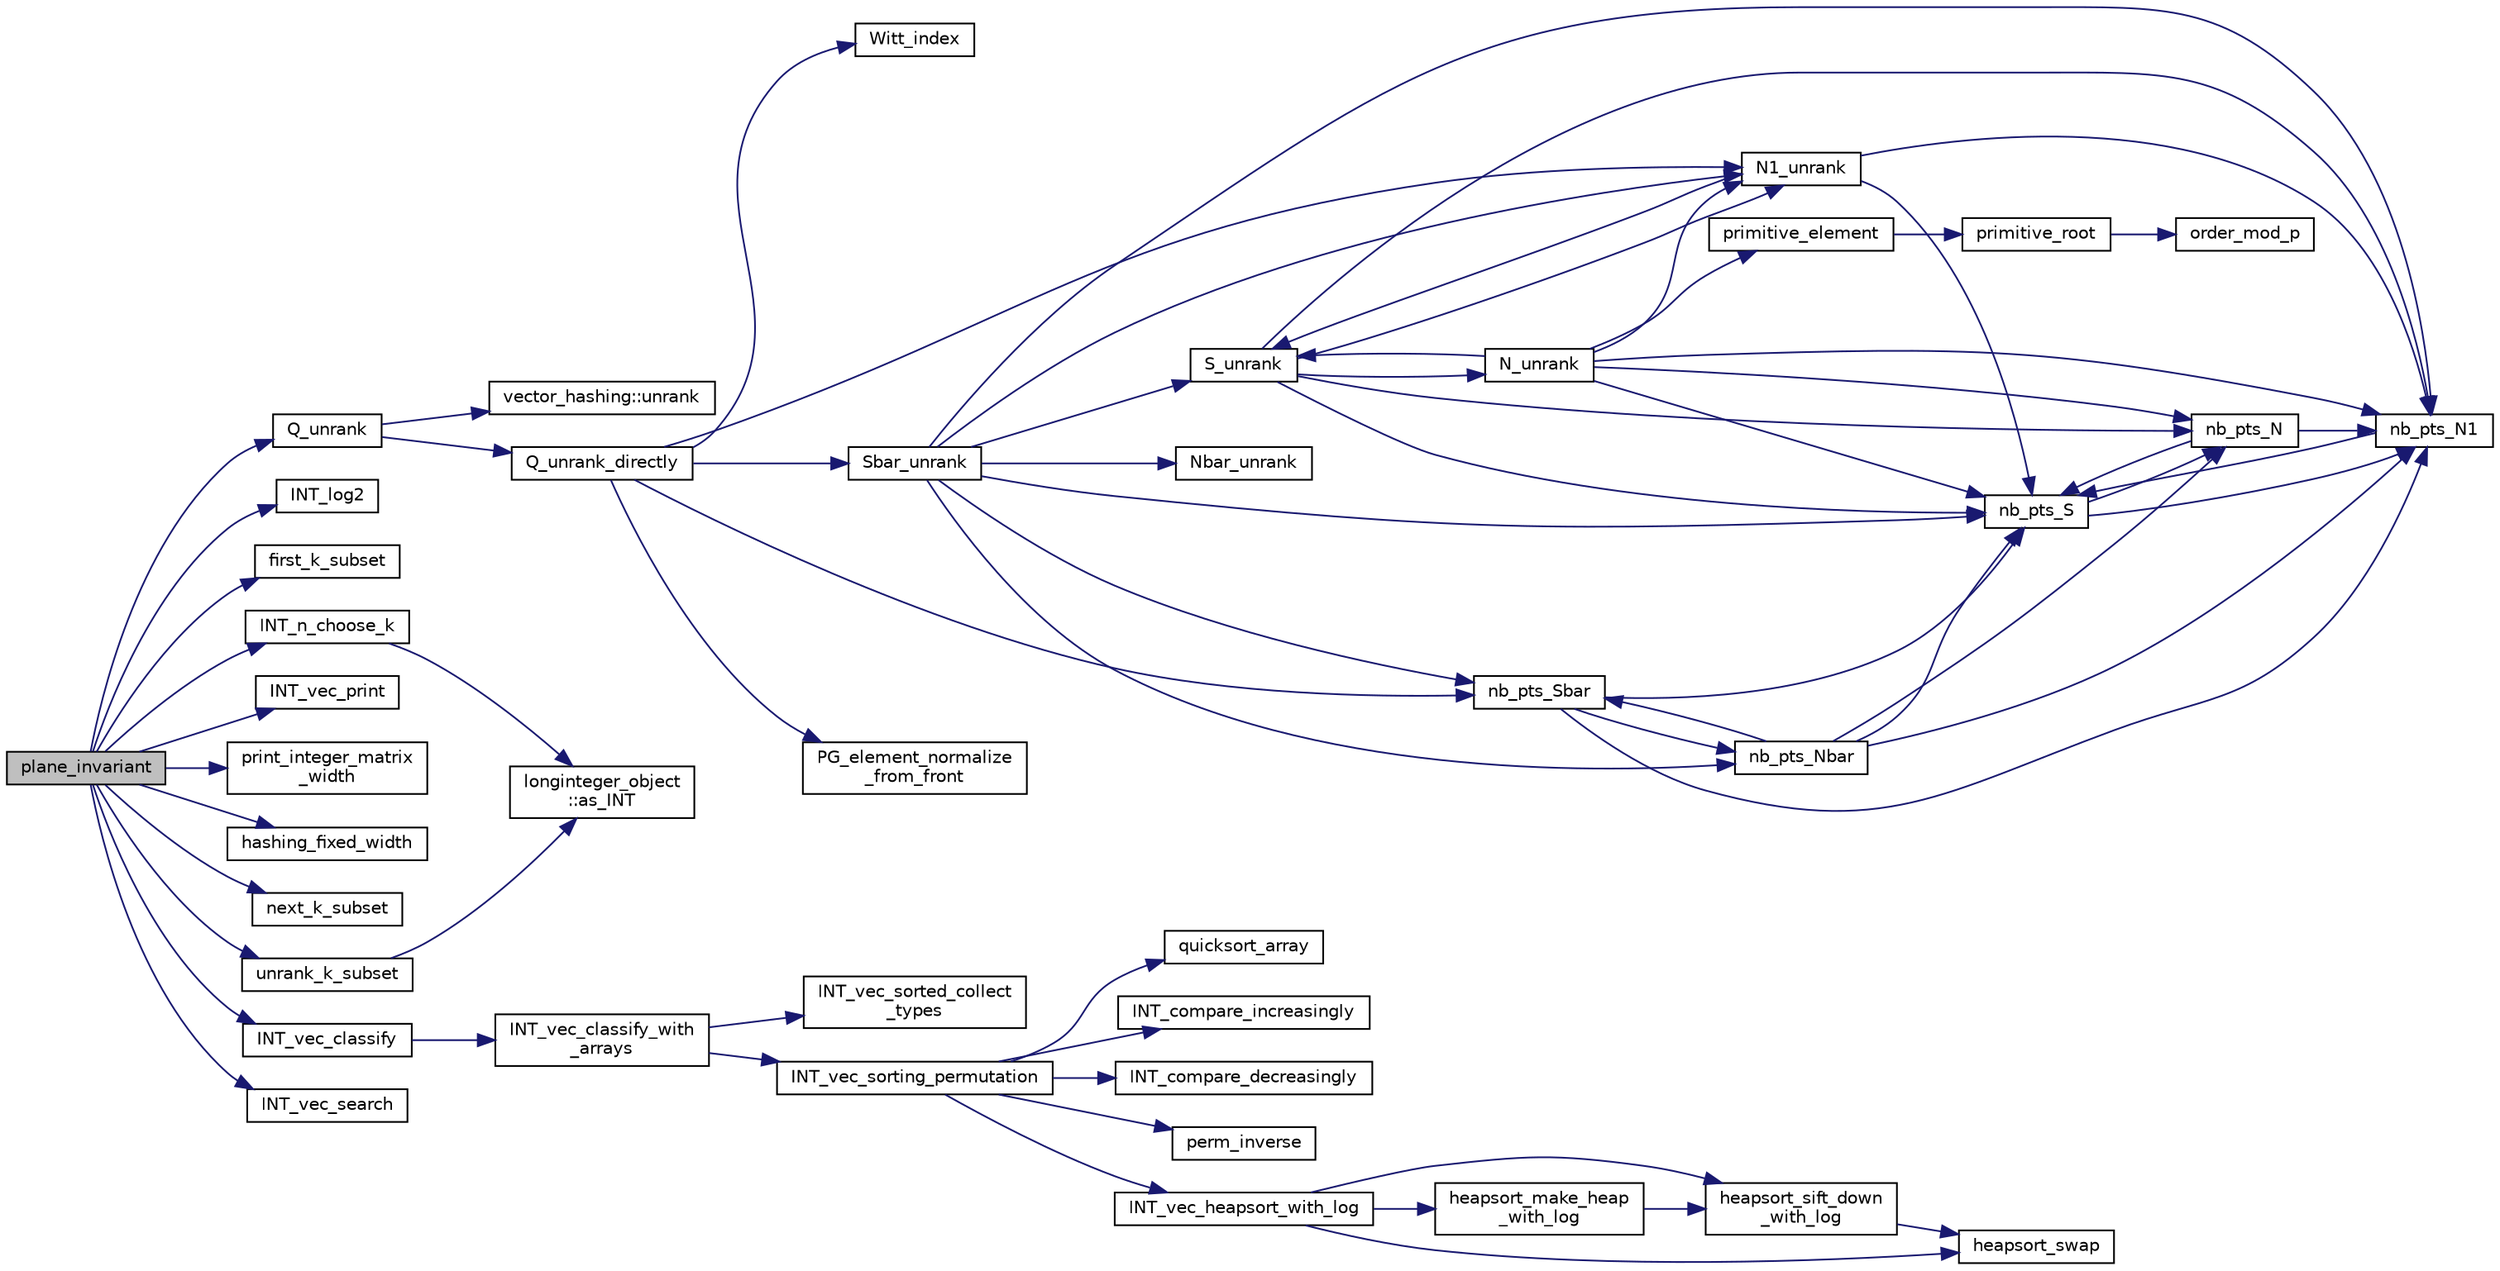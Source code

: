 digraph "plane_invariant"
{
  edge [fontname="Helvetica",fontsize="10",labelfontname="Helvetica",labelfontsize="10"];
  node [fontname="Helvetica",fontsize="10",shape=record];
  rankdir="LR";
  Node594 [label="plane_invariant",height=0.2,width=0.4,color="black", fillcolor="grey75", style="filled", fontcolor="black"];
  Node594 -> Node595 [color="midnightblue",fontsize="10",style="solid",fontname="Helvetica"];
  Node595 [label="INT_n_choose_k",height=0.2,width=0.4,color="black", fillcolor="white", style="filled",URL="$d2/d7c/combinatorics_8_c.html#aa74adc702e59feadb839f44c0aaec8f6"];
  Node595 -> Node596 [color="midnightblue",fontsize="10",style="solid",fontname="Helvetica"];
  Node596 [label="longinteger_object\l::as_INT",height=0.2,width=0.4,color="black", fillcolor="white", style="filled",URL="$dd/d7e/classlonginteger__object.html#afb992d4679a6741acc63c8bcba27971e"];
  Node594 -> Node597 [color="midnightblue",fontsize="10",style="solid",fontname="Helvetica"];
  Node597 [label="INT_log2",height=0.2,width=0.4,color="black", fillcolor="white", style="filled",URL="$de/dc5/algebra__and__number__theory_8h.html#af6c380949d2c2562c7053aef0543ec71"];
  Node594 -> Node598 [color="midnightblue",fontsize="10",style="solid",fontname="Helvetica"];
  Node598 [label="first_k_subset",height=0.2,width=0.4,color="black", fillcolor="white", style="filled",URL="$d2/d7c/combinatorics_8_c.html#ae927aec4a5b64166d7793be334fc82b5"];
  Node594 -> Node599 [color="midnightblue",fontsize="10",style="solid",fontname="Helvetica"];
  Node599 [label="Q_unrank",height=0.2,width=0.4,color="black", fillcolor="white", style="filled",URL="$d4/d67/geometry_8h.html#a6d02923d5b54ef796934e753e6f5b65b"];
  Node599 -> Node600 [color="midnightblue",fontsize="10",style="solid",fontname="Helvetica"];
  Node600 [label="vector_hashing::unrank",height=0.2,width=0.4,color="black", fillcolor="white", style="filled",URL="$d8/daa/classvector__hashing.html#abbebd3a96a6d27a34b9b49af99e2ed3d"];
  Node599 -> Node601 [color="midnightblue",fontsize="10",style="solid",fontname="Helvetica"];
  Node601 [label="Q_unrank_directly",height=0.2,width=0.4,color="black", fillcolor="white", style="filled",URL="$db/da0/lib_2foundations_2geometry_2orthogonal__points_8_c.html#a105e7e72249e78fcf0785c69099d90ce"];
  Node601 -> Node602 [color="midnightblue",fontsize="10",style="solid",fontname="Helvetica"];
  Node602 [label="Witt_index",height=0.2,width=0.4,color="black", fillcolor="white", style="filled",URL="$db/da0/lib_2foundations_2geometry_2orthogonal__points_8_c.html#ab3483ecb9859a6758f82b5327da50534"];
  Node601 -> Node603 [color="midnightblue",fontsize="10",style="solid",fontname="Helvetica"];
  Node603 [label="nb_pts_Sbar",height=0.2,width=0.4,color="black", fillcolor="white", style="filled",URL="$db/da0/lib_2foundations_2geometry_2orthogonal__points_8_c.html#a986dda26505c9934c771578b084f67cc"];
  Node603 -> Node604 [color="midnightblue",fontsize="10",style="solid",fontname="Helvetica"];
  Node604 [label="nb_pts_S",height=0.2,width=0.4,color="black", fillcolor="white", style="filled",URL="$db/da0/lib_2foundations_2geometry_2orthogonal__points_8_c.html#a9bc3dec6e722644d182738102c3e04f3"];
  Node604 -> Node605 [color="midnightblue",fontsize="10",style="solid",fontname="Helvetica"];
  Node605 [label="nb_pts_N",height=0.2,width=0.4,color="black", fillcolor="white", style="filled",URL="$db/da0/lib_2foundations_2geometry_2orthogonal__points_8_c.html#a93e16898c27b1d1c0a6405a7b0615ba6"];
  Node605 -> Node604 [color="midnightblue",fontsize="10",style="solid",fontname="Helvetica"];
  Node605 -> Node606 [color="midnightblue",fontsize="10",style="solid",fontname="Helvetica"];
  Node606 [label="nb_pts_N1",height=0.2,width=0.4,color="black", fillcolor="white", style="filled",URL="$db/da0/lib_2foundations_2geometry_2orthogonal__points_8_c.html#ae0f2e1c76523db67b4ec9629ccc35bc6"];
  Node606 -> Node604 [color="midnightblue",fontsize="10",style="solid",fontname="Helvetica"];
  Node604 -> Node606 [color="midnightblue",fontsize="10",style="solid",fontname="Helvetica"];
  Node603 -> Node607 [color="midnightblue",fontsize="10",style="solid",fontname="Helvetica"];
  Node607 [label="nb_pts_Nbar",height=0.2,width=0.4,color="black", fillcolor="white", style="filled",URL="$db/da0/lib_2foundations_2geometry_2orthogonal__points_8_c.html#a51b4684a176c6841fd3cd6c34c684c2c"];
  Node607 -> Node603 [color="midnightblue",fontsize="10",style="solid",fontname="Helvetica"];
  Node607 -> Node605 [color="midnightblue",fontsize="10",style="solid",fontname="Helvetica"];
  Node607 -> Node604 [color="midnightblue",fontsize="10",style="solid",fontname="Helvetica"];
  Node607 -> Node606 [color="midnightblue",fontsize="10",style="solid",fontname="Helvetica"];
  Node603 -> Node606 [color="midnightblue",fontsize="10",style="solid",fontname="Helvetica"];
  Node601 -> Node608 [color="midnightblue",fontsize="10",style="solid",fontname="Helvetica"];
  Node608 [label="Sbar_unrank",height=0.2,width=0.4,color="black", fillcolor="white", style="filled",URL="$db/da0/lib_2foundations_2geometry_2orthogonal__points_8_c.html#a65d9b9ccfff12dd92f4f4e8360701c98"];
  Node608 -> Node603 [color="midnightblue",fontsize="10",style="solid",fontname="Helvetica"];
  Node608 -> Node604 [color="midnightblue",fontsize="10",style="solid",fontname="Helvetica"];
  Node608 -> Node609 [color="midnightblue",fontsize="10",style="solid",fontname="Helvetica"];
  Node609 [label="S_unrank",height=0.2,width=0.4,color="black", fillcolor="white", style="filled",URL="$db/da0/lib_2foundations_2geometry_2orthogonal__points_8_c.html#a18964a35af25f1b4a85f4eaeb1543d92"];
  Node609 -> Node604 [color="midnightblue",fontsize="10",style="solid",fontname="Helvetica"];
  Node609 -> Node605 [color="midnightblue",fontsize="10",style="solid",fontname="Helvetica"];
  Node609 -> Node606 [color="midnightblue",fontsize="10",style="solid",fontname="Helvetica"];
  Node609 -> Node610 [color="midnightblue",fontsize="10",style="solid",fontname="Helvetica"];
  Node610 [label="N_unrank",height=0.2,width=0.4,color="black", fillcolor="white", style="filled",URL="$db/da0/lib_2foundations_2geometry_2orthogonal__points_8_c.html#ab79724bd19da3bc1b383550113f9d7aa"];
  Node610 -> Node604 [color="midnightblue",fontsize="10",style="solid",fontname="Helvetica"];
  Node610 -> Node605 [color="midnightblue",fontsize="10",style="solid",fontname="Helvetica"];
  Node610 -> Node609 [color="midnightblue",fontsize="10",style="solid",fontname="Helvetica"];
  Node610 -> Node606 [color="midnightblue",fontsize="10",style="solid",fontname="Helvetica"];
  Node610 -> Node611 [color="midnightblue",fontsize="10",style="solid",fontname="Helvetica"];
  Node611 [label="N1_unrank",height=0.2,width=0.4,color="black", fillcolor="white", style="filled",URL="$db/da0/lib_2foundations_2geometry_2orthogonal__points_8_c.html#aa9427e27f7f207c1baff3a34cc5d78cf"];
  Node611 -> Node604 [color="midnightblue",fontsize="10",style="solid",fontname="Helvetica"];
  Node611 -> Node606 [color="midnightblue",fontsize="10",style="solid",fontname="Helvetica"];
  Node611 -> Node609 [color="midnightblue",fontsize="10",style="solid",fontname="Helvetica"];
  Node610 -> Node612 [color="midnightblue",fontsize="10",style="solid",fontname="Helvetica"];
  Node612 [label="primitive_element",height=0.2,width=0.4,color="black", fillcolor="white", style="filled",URL="$db/da0/lib_2foundations_2geometry_2orthogonal__points_8_c.html#a97350390ec02c8cd9f54751708e28768"];
  Node612 -> Node613 [color="midnightblue",fontsize="10",style="solid",fontname="Helvetica"];
  Node613 [label="primitive_root",height=0.2,width=0.4,color="black", fillcolor="white", style="filled",URL="$de/dc5/algebra__and__number__theory_8h.html#a0b6f7619d12ff2c4e60b852b820b0972"];
  Node613 -> Node614 [color="midnightblue",fontsize="10",style="solid",fontname="Helvetica"];
  Node614 [label="order_mod_p",height=0.2,width=0.4,color="black", fillcolor="white", style="filled",URL="$df/dda/number__theory_8_c.html#aa38aa7e68ab81726a4462995135456b2"];
  Node609 -> Node611 [color="midnightblue",fontsize="10",style="solid",fontname="Helvetica"];
  Node608 -> Node607 [color="midnightblue",fontsize="10",style="solid",fontname="Helvetica"];
  Node608 -> Node606 [color="midnightblue",fontsize="10",style="solid",fontname="Helvetica"];
  Node608 -> Node615 [color="midnightblue",fontsize="10",style="solid",fontname="Helvetica"];
  Node615 [label="Nbar_unrank",height=0.2,width=0.4,color="black", fillcolor="white", style="filled",URL="$db/da0/lib_2foundations_2geometry_2orthogonal__points_8_c.html#ad641d8fb061c898a2c18266e263fb278"];
  Node608 -> Node611 [color="midnightblue",fontsize="10",style="solid",fontname="Helvetica"];
  Node601 -> Node616 [color="midnightblue",fontsize="10",style="solid",fontname="Helvetica"];
  Node616 [label="PG_element_normalize\l_from_front",height=0.2,width=0.4,color="black", fillcolor="white", style="filled",URL="$d4/d67/geometry_8h.html#af675caf5f9975573455c8d93cb56bf95"];
  Node601 -> Node611 [color="midnightblue",fontsize="10",style="solid",fontname="Helvetica"];
  Node594 -> Node617 [color="midnightblue",fontsize="10",style="solid",fontname="Helvetica"];
  Node617 [label="INT_vec_print",height=0.2,width=0.4,color="black", fillcolor="white", style="filled",URL="$df/dbf/sajeeb_8_c.html#a79a5901af0b47dd0d694109543c027fe"];
  Node594 -> Node618 [color="midnightblue",fontsize="10",style="solid",fontname="Helvetica"];
  Node618 [label="print_integer_matrix\l_width",height=0.2,width=0.4,color="black", fillcolor="white", style="filled",URL="$d5/db4/io__and__os_8h.html#aa78f3e73fc2179251bd15adbcc31573f"];
  Node594 -> Node619 [color="midnightblue",fontsize="10",style="solid",fontname="Helvetica"];
  Node619 [label="hashing_fixed_width",height=0.2,width=0.4,color="black", fillcolor="white", style="filled",URL="$d5/db4/io__and__os_8h.html#aa20be7b7a515c2c4ec05923ad83ce886"];
  Node594 -> Node620 [color="midnightblue",fontsize="10",style="solid",fontname="Helvetica"];
  Node620 [label="next_k_subset",height=0.2,width=0.4,color="black", fillcolor="white", style="filled",URL="$d2/d7c/combinatorics_8_c.html#a775056f4f5ce3fe0bb7f9db279934c9b"];
  Node594 -> Node621 [color="midnightblue",fontsize="10",style="solid",fontname="Helvetica"];
  Node621 [label="INT_vec_classify",height=0.2,width=0.4,color="black", fillcolor="white", style="filled",URL="$d5/de2/foundations_2data__structures_2data__structures_8h.html#ad4176bee048e4f036f8b9d6dd986e0f9"];
  Node621 -> Node622 [color="midnightblue",fontsize="10",style="solid",fontname="Helvetica"];
  Node622 [label="INT_vec_classify_with\l_arrays",height=0.2,width=0.4,color="black", fillcolor="white", style="filled",URL="$d4/dd7/sorting_8_c.html#a1b3700c1d369b8a37593a1c2f31cc9d7"];
  Node622 -> Node623 [color="midnightblue",fontsize="10",style="solid",fontname="Helvetica"];
  Node623 [label="INT_vec_sorting_permutation",height=0.2,width=0.4,color="black", fillcolor="white", style="filled",URL="$d4/dd7/sorting_8_c.html#a10768733e01e8c9ded3c886e6ddb671e"];
  Node623 -> Node624 [color="midnightblue",fontsize="10",style="solid",fontname="Helvetica"];
  Node624 [label="quicksort_array",height=0.2,width=0.4,color="black", fillcolor="white", style="filled",URL="$d4/dd7/sorting_8_c.html#a660db9b0f6bc8a01353f32f3e02638f6"];
  Node623 -> Node625 [color="midnightblue",fontsize="10",style="solid",fontname="Helvetica"];
  Node625 [label="INT_compare_increasingly",height=0.2,width=0.4,color="black", fillcolor="white", style="filled",URL="$d4/dd7/sorting_8_c.html#a53c48a8669e34ab2171690080d493f31"];
  Node623 -> Node626 [color="midnightblue",fontsize="10",style="solid",fontname="Helvetica"];
  Node626 [label="INT_compare_decreasingly",height=0.2,width=0.4,color="black", fillcolor="white", style="filled",URL="$d4/dd7/sorting_8_c.html#a41cf7fa2b53a8f12d60971a71ba96a66"];
  Node623 -> Node627 [color="midnightblue",fontsize="10",style="solid",fontname="Helvetica"];
  Node627 [label="perm_inverse",height=0.2,width=0.4,color="black", fillcolor="white", style="filled",URL="$d2/d7c/combinatorics_8_c.html#ab7f02d1e2e257e1118eae354ab16d447"];
  Node623 -> Node628 [color="midnightblue",fontsize="10",style="solid",fontname="Helvetica"];
  Node628 [label="INT_vec_heapsort_with_log",height=0.2,width=0.4,color="black", fillcolor="white", style="filled",URL="$d4/dd7/sorting_8_c.html#a9d838c341cd204ed79499960a8ed393d"];
  Node628 -> Node629 [color="midnightblue",fontsize="10",style="solid",fontname="Helvetica"];
  Node629 [label="heapsort_make_heap\l_with_log",height=0.2,width=0.4,color="black", fillcolor="white", style="filled",URL="$d4/dd7/sorting_8_c.html#a100d0747647500480fe5dc76ff98cee5"];
  Node629 -> Node630 [color="midnightblue",fontsize="10",style="solid",fontname="Helvetica"];
  Node630 [label="heapsort_sift_down\l_with_log",height=0.2,width=0.4,color="black", fillcolor="white", style="filled",URL="$d4/dd7/sorting_8_c.html#ac7af225fae479a93d6957f79734ba2a6"];
  Node630 -> Node631 [color="midnightblue",fontsize="10",style="solid",fontname="Helvetica"];
  Node631 [label="heapsort_swap",height=0.2,width=0.4,color="black", fillcolor="white", style="filled",URL="$d4/dd7/sorting_8_c.html#a8f048362e6065297b19b6975bcbbfcc6"];
  Node628 -> Node631 [color="midnightblue",fontsize="10",style="solid",fontname="Helvetica"];
  Node628 -> Node630 [color="midnightblue",fontsize="10",style="solid",fontname="Helvetica"];
  Node622 -> Node632 [color="midnightblue",fontsize="10",style="solid",fontname="Helvetica"];
  Node632 [label="INT_vec_sorted_collect\l_types",height=0.2,width=0.4,color="black", fillcolor="white", style="filled",URL="$d4/dd7/sorting_8_c.html#ad0b54ef8fcaf7cce5577c97d1edbf1f5"];
  Node594 -> Node633 [color="midnightblue",fontsize="10",style="solid",fontname="Helvetica"];
  Node633 [label="unrank_k_subset",height=0.2,width=0.4,color="black", fillcolor="white", style="filled",URL="$d2/d7c/combinatorics_8_c.html#a709dbec12f4da5bb02b9352d45a2c77d"];
  Node633 -> Node596 [color="midnightblue",fontsize="10",style="solid",fontname="Helvetica"];
  Node594 -> Node634 [color="midnightblue",fontsize="10",style="solid",fontname="Helvetica"];
  Node634 [label="INT_vec_search",height=0.2,width=0.4,color="black", fillcolor="white", style="filled",URL="$d5/de2/foundations_2data__structures_2data__structures_8h.html#ad103ef2316a1f671bdb68fd9cd9ba945"];
}
